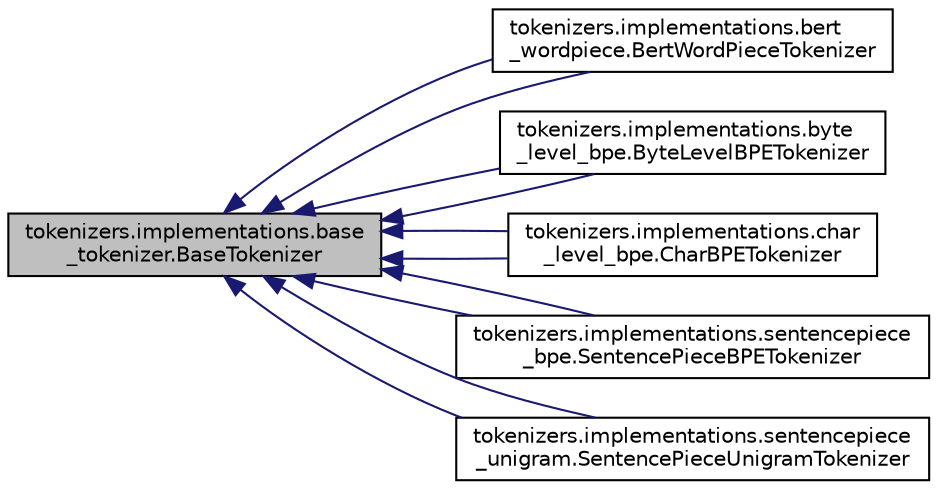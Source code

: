 digraph "tokenizers.implementations.base_tokenizer.BaseTokenizer"
{
 // LATEX_PDF_SIZE
  edge [fontname="Helvetica",fontsize="10",labelfontname="Helvetica",labelfontsize="10"];
  node [fontname="Helvetica",fontsize="10",shape=record];
  rankdir="LR";
  Node1 [label="tokenizers.implementations.base\l_tokenizer.BaseTokenizer",height=0.2,width=0.4,color="black", fillcolor="grey75", style="filled", fontcolor="black",tooltip=" "];
  Node1 -> Node2 [dir="back",color="midnightblue",fontsize="10",style="solid",fontname="Helvetica"];
  Node2 [label="tokenizers.implementations.bert\l_wordpiece.BertWordPieceTokenizer",height=0.2,width=0.4,color="black", fillcolor="white", style="filled",URL="$classtokenizers_1_1implementations_1_1bert__wordpiece_1_1BertWordPieceTokenizer.html",tooltip=" "];
  Node1 -> Node2 [dir="back",color="midnightblue",fontsize="10",style="solid",fontname="Helvetica"];
  Node1 -> Node3 [dir="back",color="midnightblue",fontsize="10",style="solid",fontname="Helvetica"];
  Node3 [label="tokenizers.implementations.byte\l_level_bpe.ByteLevelBPETokenizer",height=0.2,width=0.4,color="black", fillcolor="white", style="filled",URL="$classtokenizers_1_1implementations_1_1byte__level__bpe_1_1ByteLevelBPETokenizer.html",tooltip=" "];
  Node1 -> Node3 [dir="back",color="midnightblue",fontsize="10",style="solid",fontname="Helvetica"];
  Node1 -> Node4 [dir="back",color="midnightblue",fontsize="10",style="solid",fontname="Helvetica"];
  Node4 [label="tokenizers.implementations.char\l_level_bpe.CharBPETokenizer",height=0.2,width=0.4,color="black", fillcolor="white", style="filled",URL="$classtokenizers_1_1implementations_1_1char__level__bpe_1_1CharBPETokenizer.html",tooltip=" "];
  Node1 -> Node4 [dir="back",color="midnightblue",fontsize="10",style="solid",fontname="Helvetica"];
  Node1 -> Node5 [dir="back",color="midnightblue",fontsize="10",style="solid",fontname="Helvetica"];
  Node5 [label="tokenizers.implementations.sentencepiece\l_bpe.SentencePieceBPETokenizer",height=0.2,width=0.4,color="black", fillcolor="white", style="filled",URL="$classtokenizers_1_1implementations_1_1sentencepiece__bpe_1_1SentencePieceBPETokenizer.html",tooltip=" "];
  Node1 -> Node5 [dir="back",color="midnightblue",fontsize="10",style="solid",fontname="Helvetica"];
  Node1 -> Node6 [dir="back",color="midnightblue",fontsize="10",style="solid",fontname="Helvetica"];
  Node6 [label="tokenizers.implementations.sentencepiece\l_unigram.SentencePieceUnigramTokenizer",height=0.2,width=0.4,color="black", fillcolor="white", style="filled",URL="$classtokenizers_1_1implementations_1_1sentencepiece__unigram_1_1SentencePieceUnigramTokenizer.html",tooltip=" "];
  Node1 -> Node6 [dir="back",color="midnightblue",fontsize="10",style="solid",fontname="Helvetica"];
}
